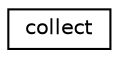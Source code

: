 digraph "Graphical Class Hierarchy"
{
  edge [fontname="Helvetica",fontsize="10",labelfontname="Helvetica",labelfontsize="10"];
  node [fontname="Helvetica",fontsize="10",shape=record];
  rankdir="LR";
  Node1 [label="collect",height=0.2,width=0.4,color="black", fillcolor="white", style="filled",URL="$classcollect.html"];
}
